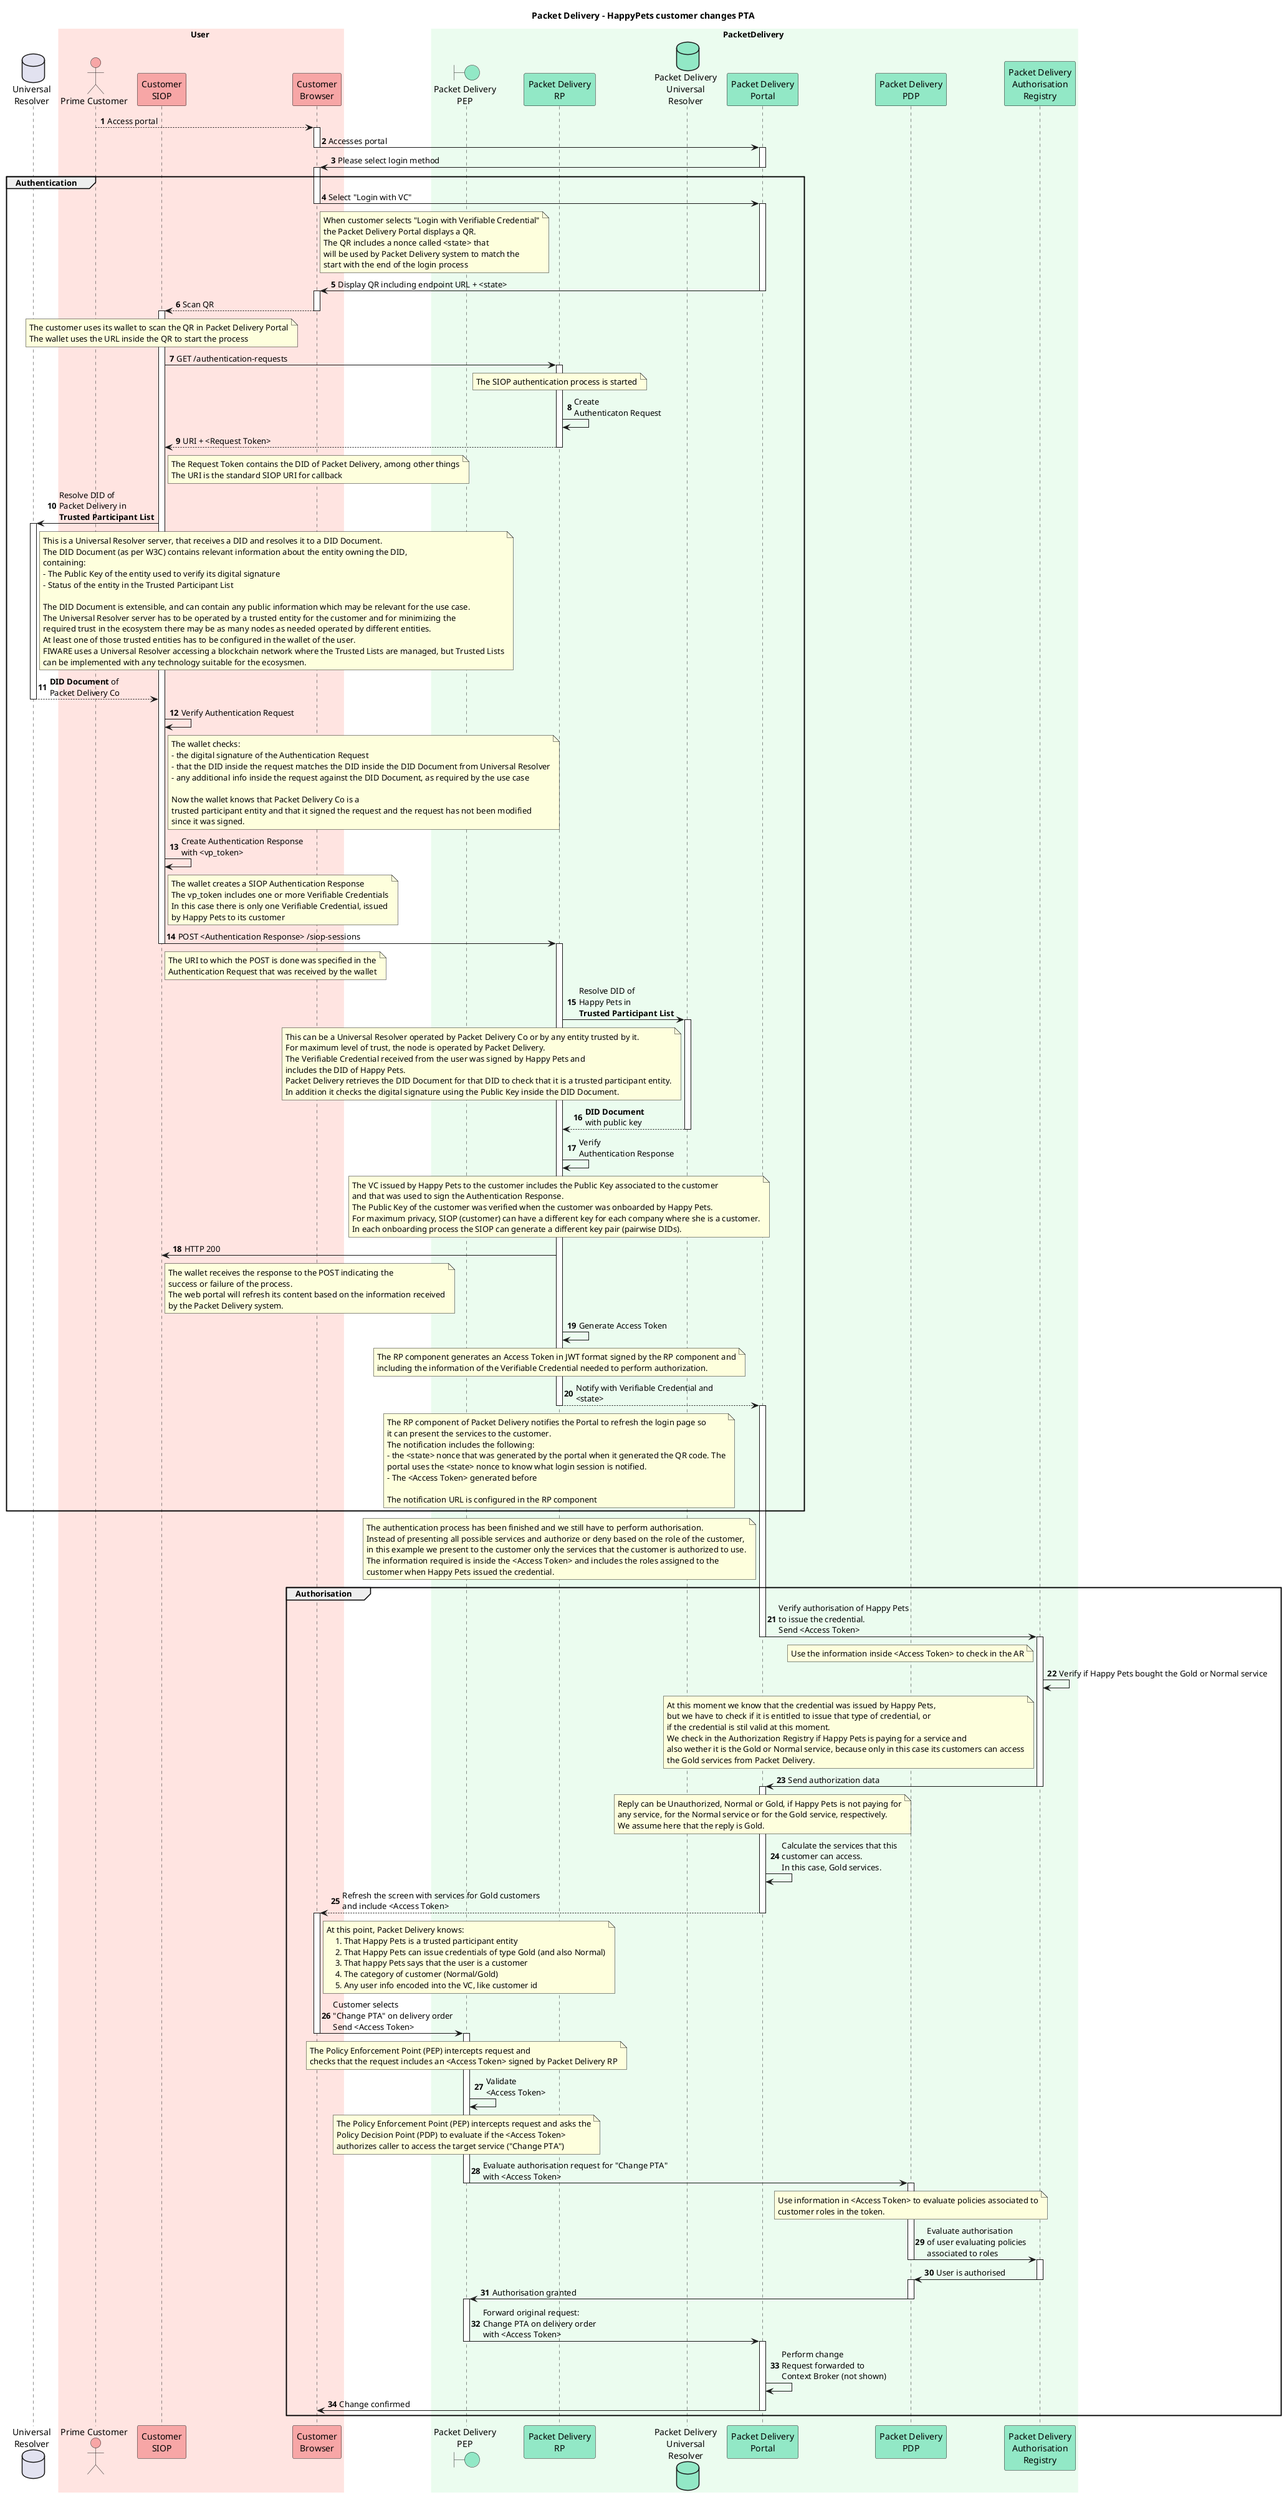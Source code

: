 @startuml vc_change_pta

title Packet Delivery - HappyPets customer changes PTA

autonumber 1
skinparam SequenceBoxBorderColor transparent

database "Universal\nResolver" as DIDR

box User #MistyRose
    actor "Prime Customer" as primeCustomer #f7a6a6
    participant "Customer\nSIOP" as customerSIOP #f7a6a6
    participant "Customer\nBrowser" as customerBrowser #f7a6a6
endbox

box PacketDelivery #ebfcef
    boundary "Packet Delivery\nPEP" as packetDeliveryPEP #92e8c6
    participant "Packet Delivery\nRP" as packetDeliverySIOP #92e8c6
    database "Packet Delivery\nUniversal\nResolver" as DIDR_pack #92e8c6
    participant "Packet Delivery\nPortal" as packetDeliveryPortal #92e8c6
    participant "Packet Delivery\nPDP" as packetDeliveryPDP #92e8c6
    participant "Packet Delivery\nAuthorisation\nRegistry" as packetDeliveryAR #92e8c6
endbox

'Visit the Packet Delivery Portal and select logon method
primeCustomer-->customerBrowser ++: Access portal
customerBrowser->packetDeliveryPortal --++: Accesses portal
packetDeliveryPortal->customerBrowser --++: Please select login method

group Authentication

    'A QR code is displayed and scanned by the customer to start the login process.
    'The QR code includes the URL of th eendpoint that will start the process when invoked by the SIOP
    customerBrowser->packetDeliveryPortal --++: Select "Login with VC"
    note right customerBrowser
        When customer selects "Login with Verifiable Credential"
        the Packet Delivery Portal displays a QR.
        The QR includes a nonce called <state> that
        will be used by Packet Delivery system to match the
        start with the end of the login process
    end note
    packetDeliveryPortal->customerBrowser --++: Display QR including endpoint URL + <state>
    customerBrowser-->customerSIOP --++: Scan QR

    'Perform a GET to start the process
    note over customerSIOP
        The customer uses its wallet to scan the QR in Packet Delivery Portal
        The wallet uses the URL inside the QR to start the process
    end note
    customerSIOP -> packetDeliverySIOP ++:GET /authentication-requests

    note over packetDeliverySIOP: The SIOP authentication process is started
    packetDeliverySIOP -> packetDeliverySIOP :Create\nAuthenticaton Request
    return URI + <Request Token>
    note right customerSIOP
        The Request Token contains the DID of Packet Delivery, among other things
        The URI is the standard SIOP URI for callback
    end note

    'Resolve the DID of Packet Delivery
    customerSIOP -> DIDR ++: Resolve DID of\nPacket Delivery in\n**Trusted Participant List**
    note right DIDR
        This is a Universal Resolver server, that receives a DID and resolves it to a DID Document.
        The DID Document (as per W3C) contains relevant information about the entity owning the DID,
        containing:
        - The Public Key of the entity used to verify its digital signature
        - Status of the entity in the Trusted Participant List

        The DID Document is extensible, and can contain any public information which may be relevant for the use case.
        The Universal Resolver server has to be operated by a trusted entity for the customer and for minimizing the
        required trust in the ecosystem there may be as many nodes as needed operated by different entities.
        At least one of those trusted entities has to be configured in the wallet of the user.
        FIWARE uses a Universal Resolver accessing a blockchain network where the Trusted Lists are managed, but Trusted Lists
        can be implemented with any technology suitable for the ecosysmen.
    end note 
    return **DID Document** of\nPacket Delivery Co

    'Verify the Authentication Request using the DID Document
    customerSIOP -> customerSIOP: Verify Authentication Request
    note right customerSIOP
        The wallet checks:
        - the digital signature of the Authentication Request
        - that the DID inside the request matches the DID inside the DID Document from Universal Resolver
        - any additional info inside the request against the DID Document, as required by the use case

        Now the wallet knows that Packet Delivery Co is a
        trusted participant entity and that it signed the request and the request has not been modified
        since it was signed.
    end note
    customerSIOP -> customerSIOP: Create Authentication Response\nwith <vp_token>

    note right customerSIOP
        The wallet creates a SIOP Authentication Response
        The vp_token includes one or more Verifiable Credentials
        In this case there is only one Verifiable Credential, issued
        by Happy Pets to its customer
    end note
    'Perform a POST to send the Authentication Response
    customerSIOP -> packetDeliverySIOP --++: POST <Authentication Response> /siop-sessions

    note right customerSIOP
        The URI to which the POST is done was specified in the
        Authentication Request that was received by the wallet
    end note

    'Resolve DID of HappyPets to see if it is trusted issuer
    packetDeliverySIOP->DIDR_pack ++: Resolve DID of\nHappy Pets in\n**Trusted Participant List**
    note left DIDR_pack
        This can be a Universal Resolver operated by Packet Delivery Co or by any entity trusted by it.
        For maximum level of trust, the node is operated by Packet Delivery.
        The Verifiable Credential received from the user was signed by Happy Pets and
        includes the DID of Happy Pets.
        Packet Delivery retrieves the DID Document for that DID to check that it is a trusted participant entity.
        In addition it checks the digital signature using the Public Key inside the DID Document.
    end note
    return **DID Document**\nwith public key

    'Verify the Authentication Response from the mobile wallet
    packetDeliverySIOP->packetDeliverySIOP: Verify\nAuthentication Response
    note over packetDeliverySIOP
        The VC issued by Happy Pets to the customer includes the Public Key associated to the customer
        and that was used to sign the Authentication Response.
        The Public Key of the customer was verified when the customer was onboarded by Happy Pets.
        For maximum privacy, SIOP (customer) can have a different key for each company where she is a customer.
        In each onboarding process the SIOP can generate a different key pair (pairwise DIDs).
    end note
    packetDeliverySIOP->customerSIOP : HTTP 200
    deactivate customerSIOP
    note right customerSIOP
        The wallet receives the response to the POST indicating the
        success or failure of the process.
        The web portal will refresh its content based on the information received
        by the Packet Delivery system.
    end note

    'Generate an Access Token including the information in the Verifiable Credential
    packetDeliverySIOP->packetDeliverySIOP : Generate Access Token
    note over packetDeliverySIOP
        The RP component generates an Access Token in JWT format signed by the RP component and
        including the information of the Verifiable Credential needed to perform authorization.
    end note

    'Notify the portal so it refreshes the login page with services available to the customer
    packetDeliverySIOP-->packetDeliveryPortal --++: Notify with Verifiable Credential and\n<state>
    note over packetDeliverySIOP
        The RP component of Packet Delivery notifies the Portal to refresh the login page so
        it can present the services to the customer.
        The notification includes the following:
        - the <state> nonce that was generated by the portal when it generated the QR code. The
        portal uses the <state> nonce to know what login session is notified.
        - The <Access Token> generated before

        The notification URL is configured in the RP component
    end note

end group

note over packetDeliverySIOP
    The authentication process has been finished and we still have to perform authorisation.
    Instead of presenting all possible services and authorize or deny based on the role of the customer,
    in this example we present to the customer only the services that the customer is authorized to use.
    The information required is inside the <Access Token> and includes the roles assigned to the
    customer when Happy Pets issued the credential.
end note


group Authorisation

    'Verify that Happy Pets is paying for the proper service
    packetDeliveryPortal->packetDeliveryAR --++: Verify authorisation of Happy Pets\nto issue the credential.\nSend <Access Token>
    note left packetDeliveryAR
        Use the information inside <Access Token> to check in the AR
    end note

    packetDeliveryAR->packetDeliveryAR: Verify if Happy Pets bought the Gold or Normal service
    note left packetDeliveryAR
        At this moment we know that the credential was issued by Happy Pets,
        but we have to check if it is entitled to issue that type of credential, or
        if the credential is stil valid at this moment.
        We check in the Authorization Registry if Happy Pets is paying for a service and
        also wether it is the Gold or Normal service, because only in this case its customers can access
        the Gold services from Packet Delivery.
    end note

    'We assume that Happy Pets is paying for the Gold service
    packetDeliveryAR->packetDeliveryPortal --++: Send authorization data
    note over packetDeliveryPortal
        Reply can be Unauthorized, Normal or Gold, if Happy Pets is not paying for
        any service, for the Normal service or for the Gold service, respectively.
        We assume here that the reply is Gold.
    end note

    packetDeliveryPortal->packetDeliveryPortal: Calculate the services that this\ncustomer can access.\nIn this case, Gold services.
    packetDeliveryPortal-->customerBrowser --++: Refresh the screen with services for Gold customers\nand include <Access Token>

    note right customerBrowser
        At this point, Packet Delivery knows:
            1. That Happy Pets is a trusted participant entity
            2. That Happy Pets can issue credentials of type Gold (and also Normal)
            3. That happy Pets says that the user is a customer
            4. The category of customer (Normal/Gold)
            5. Any user info encoded into the VC, like customer id
    end note

    'The customer selects to change the PTA
    customerBrowser->packetDeliveryPEP --++: Customer selects\n"Change PTA" on delivery order\nSend <Access Token>
    note over packetDeliveryPEP
        The Policy Enforcement Point (PEP) intercepts request and
        checks that the request includes an <Access Token> signed by Packet Delivery RP
    end note
    packetDeliveryPEP->packetDeliveryPEP: Validate\n<Access Token>
    note over packetDeliveryPEP
        The Policy Enforcement Point (PEP) intercepts request and asks the
        Policy Decision Point (PDP) to evaluate if the <Access Token>
        authorizes caller to access the target service ("Change PTA")
    end note

    packetDeliveryPEP->packetDeliveryPDP --++: Evaluate authorisation request for "Change PTA"\nwith <Access Token>

    note over packetDeliveryPDP
        Use information in <Access Token> to evaluate policies associated to
        customer roles in the token.
    end note
    'Check policies for this customer
    packetDeliveryPDP->packetDeliveryAR --++: Evaluate authorisation\nof user evaluating policies\nassociated to roles
    packetDeliveryAR->packetDeliveryPDP --++: User is authorised


    packetDeliveryPDP->packetDeliveryPEP --++:Authorisation granted
    packetDeliveryPEP->packetDeliveryPortal --++:Forward original request:\nChange PTA on delivery order\nwith <Access Token>

    packetDeliveryPortal->packetDeliveryPortal: Perform change\nRequest forwarded to\nContext Broker (not shown)
    packetDeliveryPortal->customerBrowser --:Change confirmed

end group

@enduml
